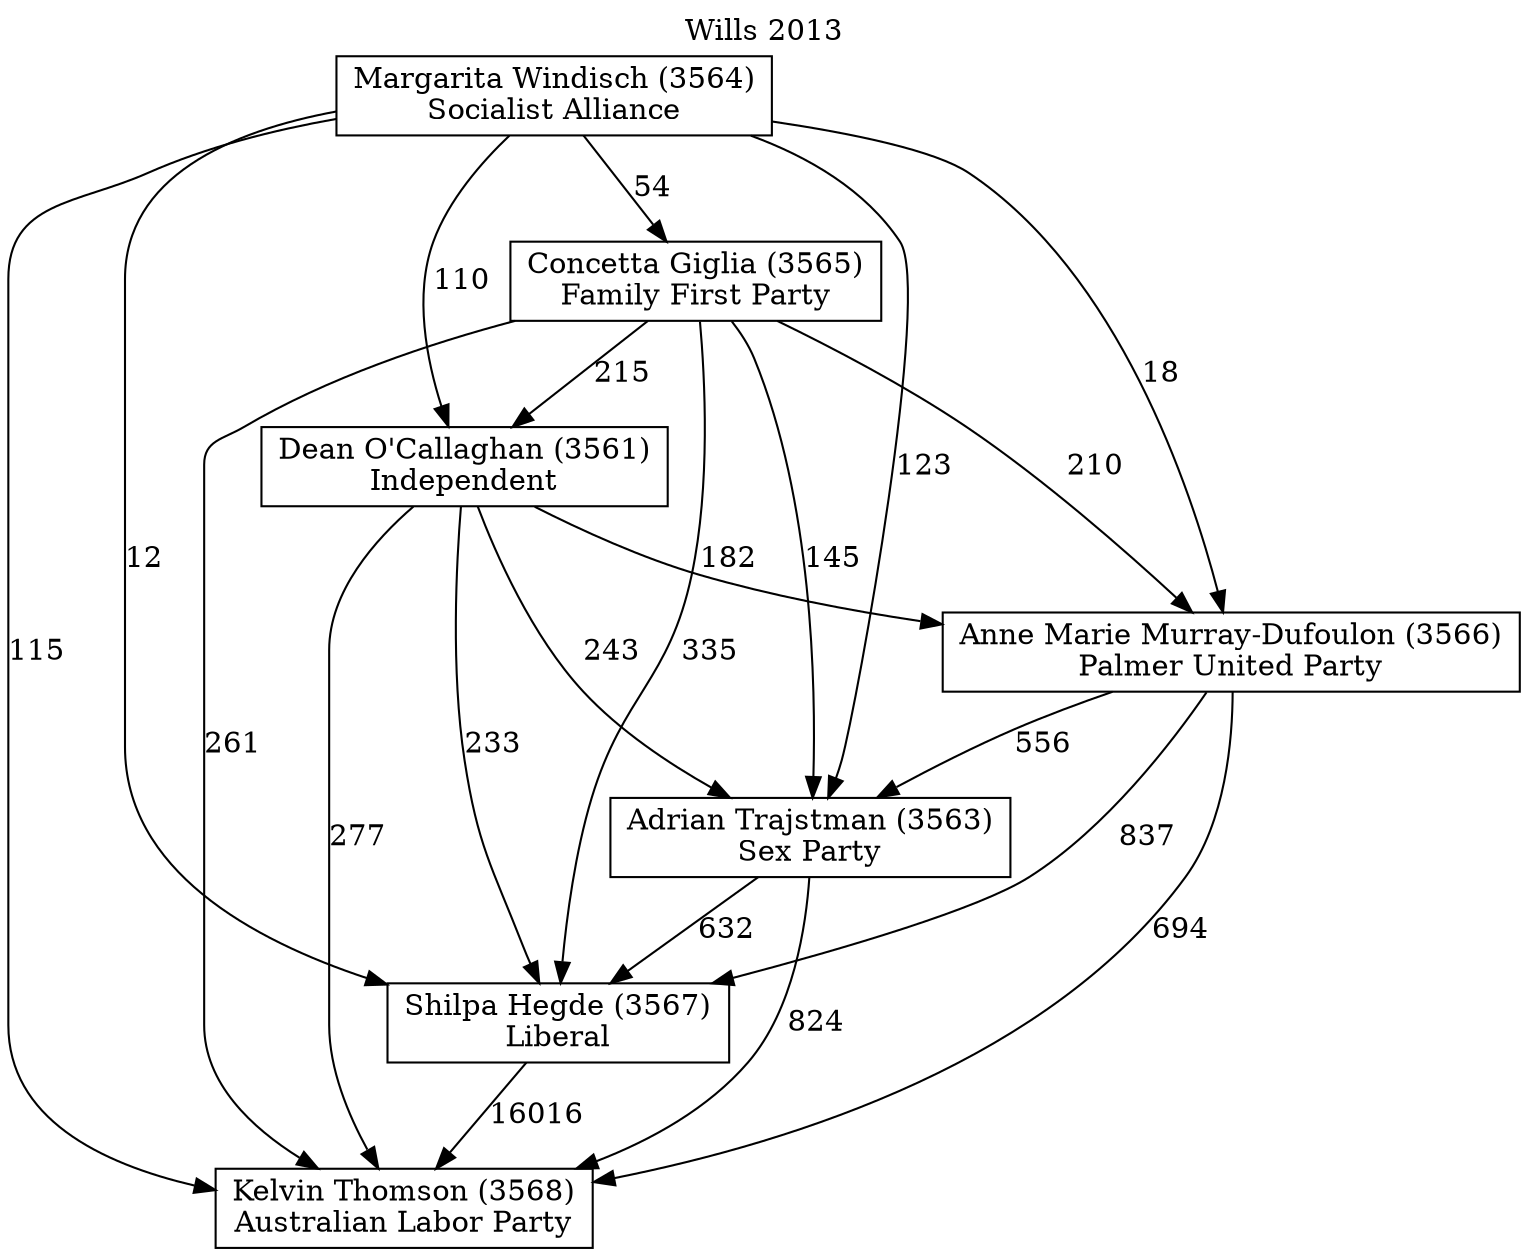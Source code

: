 // House preference flow
digraph "Kelvin Thomson (3568)_Wills_2013" {
	graph [label="Wills 2013" labelloc=t mclimit=10]
	node [shape=box]
	"Kelvin Thomson (3568)" [label="Kelvin Thomson (3568)
Australian Labor Party"]
	"Shilpa Hegde (3567)" [label="Shilpa Hegde (3567)
Liberal"]
	"Adrian Trajstman (3563)" [label="Adrian Trajstman (3563)
Sex Party"]
	"Anne Marie Murray-Dufoulon (3566)" [label="Anne Marie Murray-Dufoulon (3566)
Palmer United Party"]
	"Dean O'Callaghan (3561)" [label="Dean O'Callaghan (3561)
Independent"]
	"Concetta Giglia (3565)" [label="Concetta Giglia (3565)
Family First Party"]
	"Margarita Windisch (3564)" [label="Margarita Windisch (3564)
Socialist Alliance"]
	"Shilpa Hegde (3567)" -> "Kelvin Thomson (3568)" [label=16016]
	"Adrian Trajstman (3563)" -> "Shilpa Hegde (3567)" [label=632]
	"Anne Marie Murray-Dufoulon (3566)" -> "Adrian Trajstman (3563)" [label=556]
	"Dean O'Callaghan (3561)" -> "Anne Marie Murray-Dufoulon (3566)" [label=182]
	"Concetta Giglia (3565)" -> "Dean O'Callaghan (3561)" [label=215]
	"Margarita Windisch (3564)" -> "Concetta Giglia (3565)" [label=54]
	"Adrian Trajstman (3563)" -> "Kelvin Thomson (3568)" [label=824]
	"Anne Marie Murray-Dufoulon (3566)" -> "Kelvin Thomson (3568)" [label=694]
	"Dean O'Callaghan (3561)" -> "Kelvin Thomson (3568)" [label=277]
	"Concetta Giglia (3565)" -> "Kelvin Thomson (3568)" [label=261]
	"Margarita Windisch (3564)" -> "Kelvin Thomson (3568)" [label=115]
	"Margarita Windisch (3564)" -> "Dean O'Callaghan (3561)" [label=110]
	"Concetta Giglia (3565)" -> "Anne Marie Murray-Dufoulon (3566)" [label=210]
	"Margarita Windisch (3564)" -> "Anne Marie Murray-Dufoulon (3566)" [label=18]
	"Dean O'Callaghan (3561)" -> "Adrian Trajstman (3563)" [label=243]
	"Concetta Giglia (3565)" -> "Adrian Trajstman (3563)" [label=145]
	"Margarita Windisch (3564)" -> "Adrian Trajstman (3563)" [label=123]
	"Anne Marie Murray-Dufoulon (3566)" -> "Shilpa Hegde (3567)" [label=837]
	"Dean O'Callaghan (3561)" -> "Shilpa Hegde (3567)" [label=233]
	"Concetta Giglia (3565)" -> "Shilpa Hegde (3567)" [label=335]
	"Margarita Windisch (3564)" -> "Shilpa Hegde (3567)" [label=12]
}

